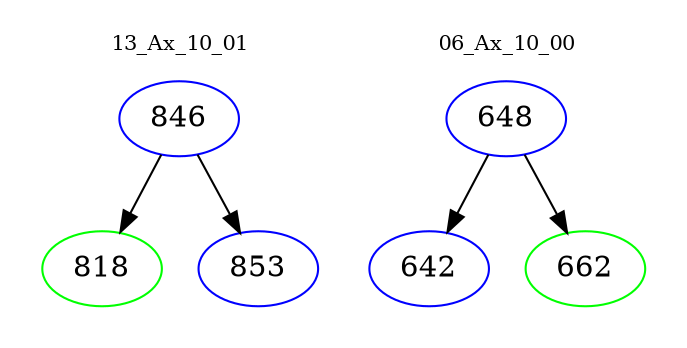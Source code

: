 digraph{
subgraph cluster_0 {
color = white
label = "13_Ax_10_01";
fontsize=10;
T0_846 [label="846", color="blue"]
T0_846 -> T0_818 [color="black"]
T0_818 [label="818", color="green"]
T0_846 -> T0_853 [color="black"]
T0_853 [label="853", color="blue"]
}
subgraph cluster_1 {
color = white
label = "06_Ax_10_00";
fontsize=10;
T1_648 [label="648", color="blue"]
T1_648 -> T1_642 [color="black"]
T1_642 [label="642", color="blue"]
T1_648 -> T1_662 [color="black"]
T1_662 [label="662", color="green"]
}
}
